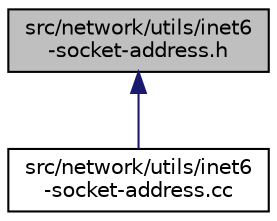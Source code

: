 digraph "src/network/utils/inet6-socket-address.h"
{
 // LATEX_PDF_SIZE
  edge [fontname="Helvetica",fontsize="10",labelfontname="Helvetica",labelfontsize="10"];
  node [fontname="Helvetica",fontsize="10",shape=record];
  Node1 [label="src/network/utils/inet6\l-socket-address.h",height=0.2,width=0.4,color="black", fillcolor="grey75", style="filled", fontcolor="black",tooltip=" "];
  Node1 -> Node2 [dir="back",color="midnightblue",fontsize="10",style="solid",fontname="Helvetica"];
  Node2 [label="src/network/utils/inet6\l-socket-address.cc",height=0.2,width=0.4,color="black", fillcolor="white", style="filled",URL="$inet6-socket-address_8cc.html",tooltip=" "];
}
